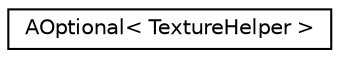 digraph "Graphical Class Hierarchy"
{
 // LATEX_PDF_SIZE
  edge [fontname="Helvetica",fontsize="10",labelfontname="Helvetica",labelfontsize="10"];
  node [fontname="Helvetica",fontsize="10",shape=record];
  rankdir="LR";
  Node0 [label="AOptional\< TextureHelper \>",height=0.2,width=0.4,color="black", fillcolor="white", style="filled",URL="$classAOptional.html",tooltip=" "];
}
